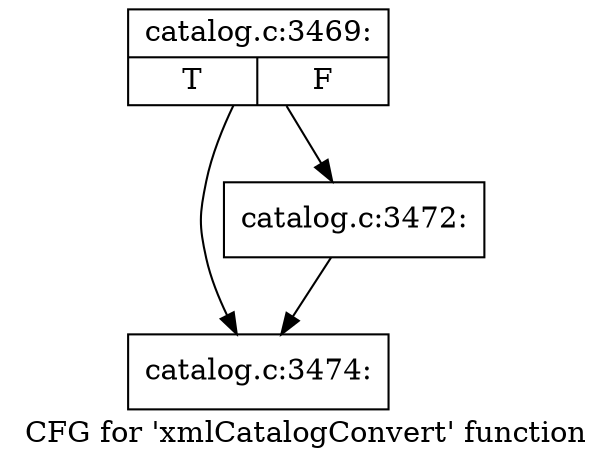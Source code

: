 digraph "CFG for 'xmlCatalogConvert' function" {
	label="CFG for 'xmlCatalogConvert' function";

	Node0x3880a70 [shape=record,label="{catalog.c:3469:|{<s0>T|<s1>F}}"];
	Node0x3880a70 -> Node0x3881080;
	Node0x3880a70 -> Node0x3880ca0;
	Node0x3880ca0 [shape=record,label="{catalog.c:3472:}"];
	Node0x3880ca0 -> Node0x3881080;
	Node0x3881080 [shape=record,label="{catalog.c:3474:}"];
}
